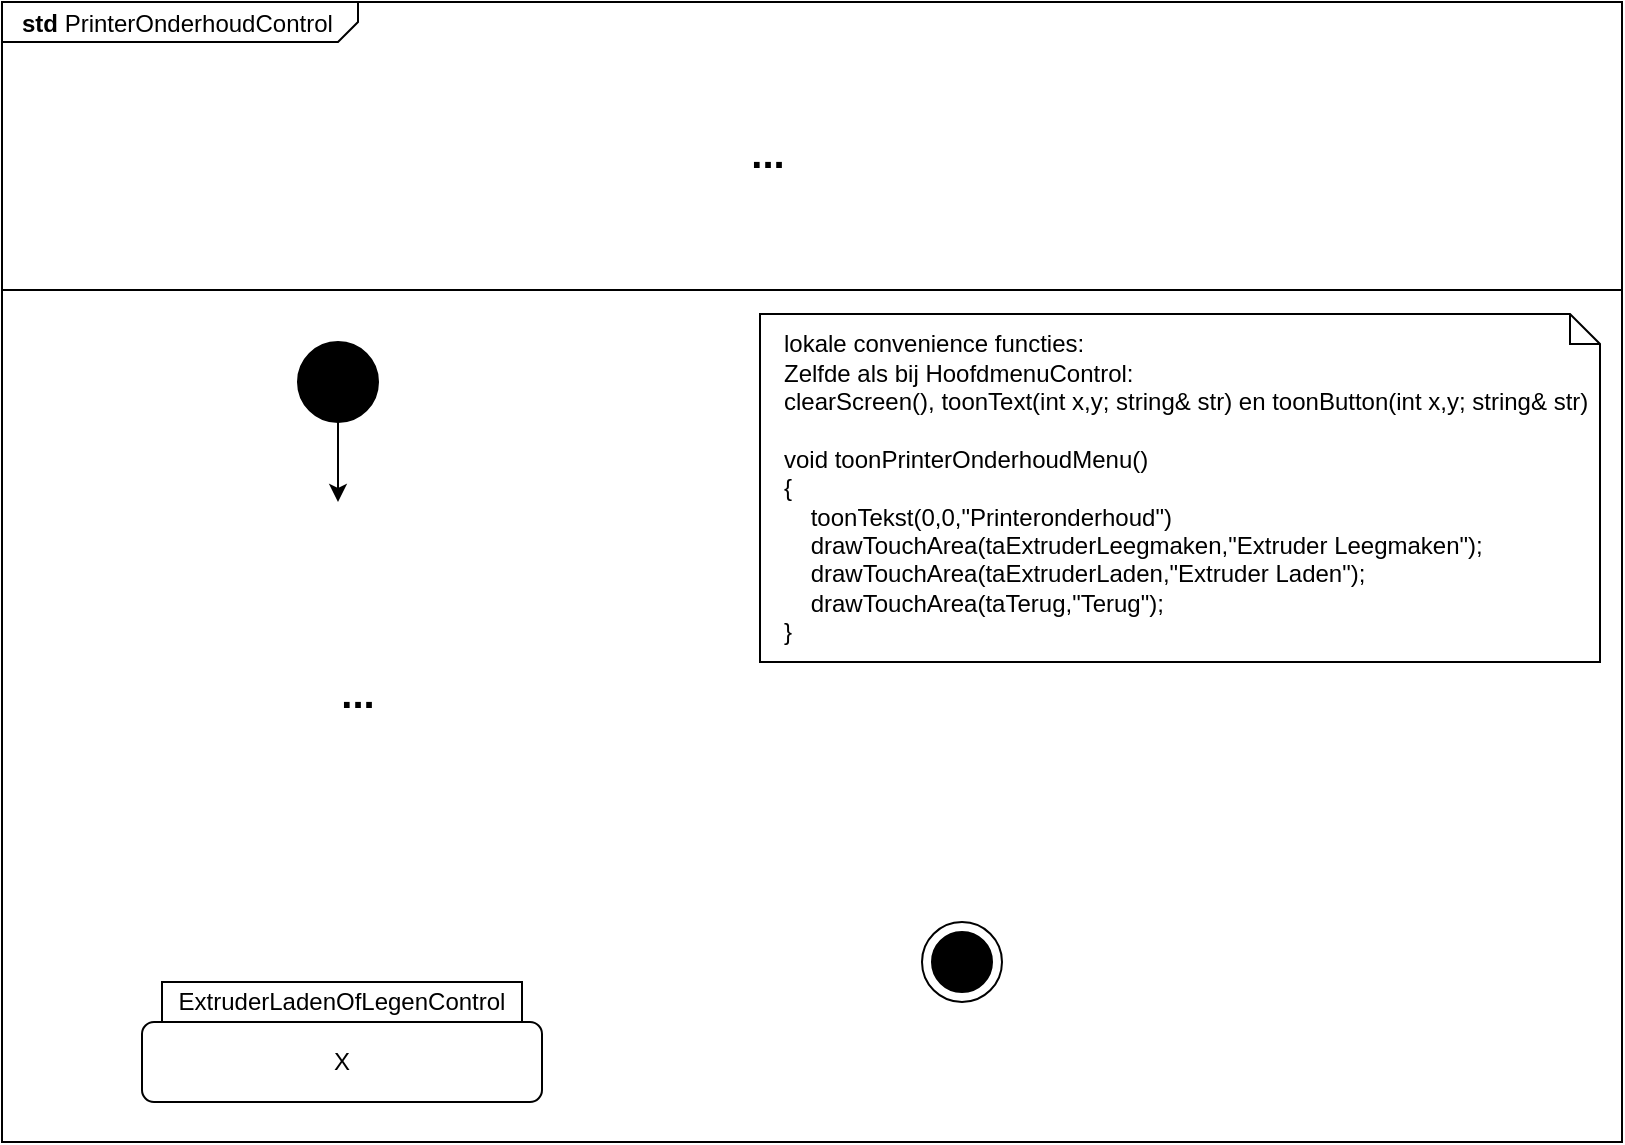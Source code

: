 <mxfile version="21.5.1" type="device">
  <diagram name="Page-1" id="BYBfGchZeX67b2NiWp1s">
    <mxGraphModel dx="1036" dy="614" grid="1" gridSize="10" guides="1" tooltips="1" connect="1" arrows="1" fold="1" page="1" pageScale="1" pageWidth="1169" pageHeight="1654" math="0" shadow="0">
      <root>
        <mxCell id="0" />
        <mxCell id="1" parent="0" />
        <mxCell id="iLGXYx9MbgzQDCglSCIc-1" value="&lt;p style=&quot;margin:0px;margin-top:4px;margin-left:10px;text-align:left;&quot;&gt;&lt;b&gt;std&lt;/b&gt; PrinterOnderhoudControl&lt;/p&gt;" style="html=1;shape=mxgraph.sysml.package;labelX=178.8;align=left;spacingLeft=10;overflow=fill;recursiveResize=0;container=0;" vertex="1" parent="1">
          <mxGeometry x="30" y="30" width="810" height="570" as="geometry" />
        </mxCell>
        <mxCell id="iLGXYx9MbgzQDCglSCIc-2" style="edgeStyle=orthogonalEdgeStyle;rounded=0;orthogonalLoop=1;jettySize=auto;html=1;" edge="1" parent="1" source="iLGXYx9MbgzQDCglSCIc-3">
          <mxGeometry relative="1" as="geometry">
            <mxPoint x="198" y="280" as="targetPoint" />
          </mxGeometry>
        </mxCell>
        <mxCell id="iLGXYx9MbgzQDCglSCIc-3" value="" style="shape=ellipse;html=1;fillColor=strokeColor;fontSize=18;fontColor=#ffffff;" vertex="1" parent="1">
          <mxGeometry x="178" y="200" width="40" height="40" as="geometry" />
        </mxCell>
        <mxCell id="iLGXYx9MbgzQDCglSCIc-10" value="" style="line;strokeWidth=1;fillColor=none;align=left;verticalAlign=middle;spacingTop=-1;spacingLeft=3;spacingRight=3;rotatable=0;labelPosition=right;points=[];portConstraint=eastwest;strokeColor=inherit;" vertex="1" parent="1">
          <mxGeometry x="30" y="170" width="810" height="8" as="geometry" />
        </mxCell>
        <mxCell id="iLGXYx9MbgzQDCglSCIc-18" value="lokale convenience functies:&lt;br style=&quot;border-color: var(--border-color);&quot;&gt;Zelfde als bij HoofdmenuControl:&lt;br style=&quot;border-color: var(--border-color);&quot;&gt;clearScreen(),&amp;nbsp;toonText(int x,y; string&amp;amp; str) en toonButton(int x,y; string&amp;amp; str)&lt;br&gt;&lt;br&gt;void toonPrinterOnderhoudMenu()&lt;br&gt;{&lt;br&gt;&amp;nbsp; &amp;nbsp; toonTekst(0,0,&quot;Printeronderhoud&quot;)&lt;br&gt;&lt;span style=&quot;&quot;&gt;&lt;/span&gt;&amp;nbsp; &amp;nbsp; drawTouchArea(taExtruderLeegmaken,&quot;Extruder Leegmaken&quot;);&lt;br&gt;&amp;nbsp; &amp;nbsp; drawTouchArea(taExtruderLaden,&quot;Extruder Laden&quot;);&lt;br&gt;&amp;nbsp; &amp;nbsp; drawTouchArea(taTerug,&quot;Terug&quot;);&lt;br&gt;}" style="shape=note;size=15;align=left;spacingLeft=10;html=1;whiteSpace=wrap;" vertex="1" parent="1">
          <mxGeometry x="409" y="186" width="420" height="174" as="geometry" />
        </mxCell>
        <mxCell id="iLGXYx9MbgzQDCglSCIc-19" value="" style="group" vertex="1" connectable="0" parent="1">
          <mxGeometry x="100" y="520" width="200" height="60" as="geometry" />
        </mxCell>
        <mxCell id="iLGXYx9MbgzQDCglSCIc-20" value="X" style="shape=rect;rounded=1;html=1;whiteSpace=wrap;align=center;" vertex="1" parent="iLGXYx9MbgzQDCglSCIc-19">
          <mxGeometry y="20" width="200" height="40" as="geometry" />
        </mxCell>
        <mxCell id="iLGXYx9MbgzQDCglSCIc-21" value="ExtruderLadenOfLegenControl" style="rounded=0;whiteSpace=wrap;html=1;" vertex="1" parent="iLGXYx9MbgzQDCglSCIc-19">
          <mxGeometry x="10" width="180" height="20" as="geometry" />
        </mxCell>
        <mxCell id="iLGXYx9MbgzQDCglSCIc-22" value="" style="shape=mxgraph.sysml.actFinal;html=1;verticalLabelPosition=bottom;labelBackgroundColor=#ffffff;verticalAlign=top;" vertex="1" parent="1">
          <mxGeometry x="490" y="490" width="40" height="40" as="geometry" />
        </mxCell>
        <mxCell id="iLGXYx9MbgzQDCglSCIc-23" value="&lt;font style=&quot;font-size: 20px;&quot;&gt;&lt;b&gt;...&lt;/b&gt;&lt;/font&gt;" style="text;html=1;strokeColor=none;fillColor=none;align=center;verticalAlign=middle;whiteSpace=wrap;rounded=0;" vertex="1" parent="1">
          <mxGeometry x="383" y="90" width="60" height="30" as="geometry" />
        </mxCell>
        <mxCell id="iLGXYx9MbgzQDCglSCIc-24" value="&lt;font style=&quot;font-size: 20px;&quot;&gt;&lt;b&gt;...&lt;/b&gt;&lt;/font&gt;" style="text;html=1;strokeColor=none;fillColor=none;align=center;verticalAlign=middle;whiteSpace=wrap;rounded=0;" vertex="1" parent="1">
          <mxGeometry x="178" y="360" width="60" height="30" as="geometry" />
        </mxCell>
      </root>
    </mxGraphModel>
  </diagram>
</mxfile>
